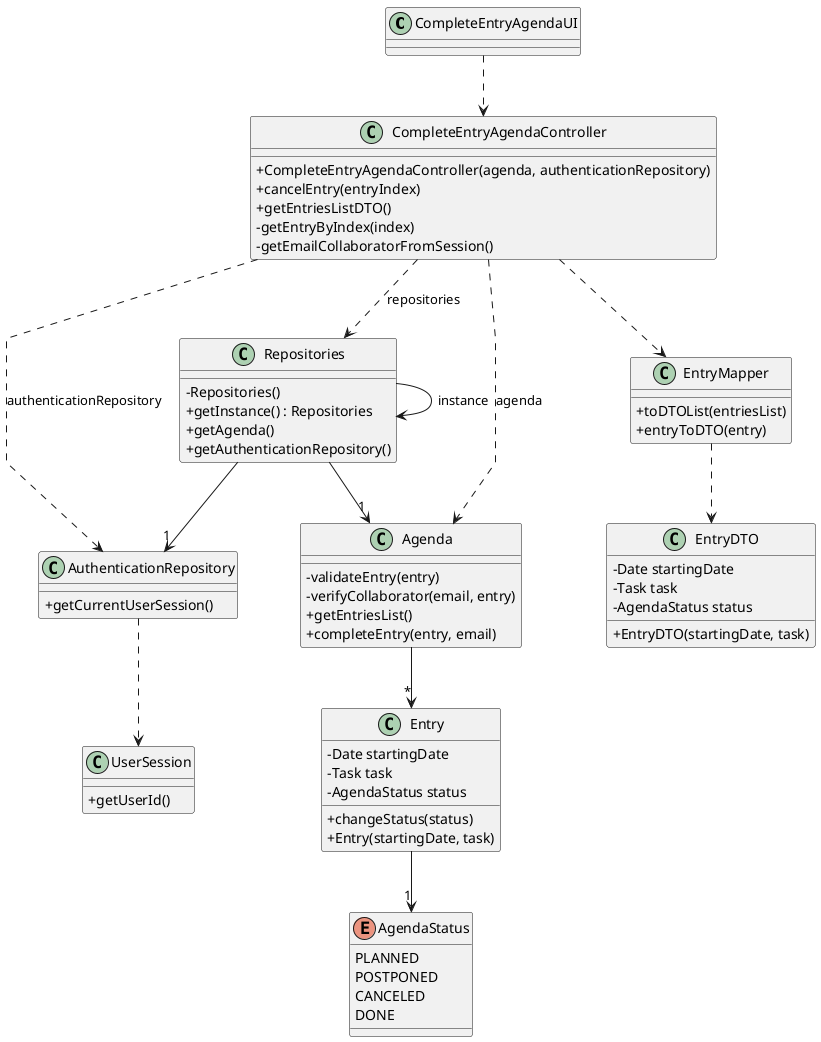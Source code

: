 @startuml
skinparam packageStyle rectangle
skinparam shadowing false
skinparam linetype polyline


skinparam classAttributeIconSize 0

class CompleteEntryAgendaUI{}

class CompleteEntryAgendaController{
    +CompleteEntryAgendaController(agenda, authenticationRepository)
    +cancelEntry(entryIndex)
    +getEntriesListDTO()
    -getEntryByIndex(index)
    -getEmailCollaboratorFromSession()

}

class Repositories{
    -Repositories()
    +getInstance() : Repositories
    +getAgenda()
    +getAuthenticationRepository()
}

class AuthenticationRepository {
    +getCurrentUserSession()
}

class UserSession {
    +getUserId()
}

class EntryMapper {
    +toDTOList(entriesList)
    +entryToDTO(entry)
}

class EntryDTO {
    -Date startingDate
    -Task task
    -AgendaStatus status
    +EntryDTO(startingDate, task)
}

class Agenda{
    -validateEntry(entry)
    -verifyCollaborator(email, entry)
    +getEntriesList()
    +completeEntry(entry, email)
}

class Entry{
    -Date startingDate
    -Task task
    -AgendaStatus status
    +changeStatus(status)
    +Entry(startingDate, task)
}

enum AgendaStatus {
    PLANNED
    POSTPONED
    CANCELED
    DONE
}

CompleteEntryAgendaUI ..> CompleteEntryAgendaController
CompleteEntryAgendaController ..> Repositories : repositories
CompleteEntryAgendaController ..> AuthenticationRepository : authenticationRepository
CompleteEntryAgendaController ..> Agenda: agenda
Repositories --> Repositories: instance
Repositories --> "1" Agenda
Repositories --> "1" AuthenticationRepository
AuthenticationRepository ..> UserSession
CompleteEntryAgendaController ..> EntryMapper
EntryMapper ..> EntryDTO
Agenda --> "*" Entry
Entry --> "1" AgendaStatus


@enduml